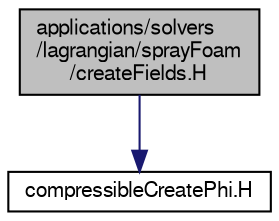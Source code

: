 digraph "applications/solvers/lagrangian/sprayFoam/createFields.H"
{
  bgcolor="transparent";
  edge [fontname="FreeSans",fontsize="10",labelfontname="FreeSans",labelfontsize="10"];
  node [fontname="FreeSans",fontsize="10",shape=record];
  Node0 [label="applications/solvers\l/lagrangian/sprayFoam\l/createFields.H",height=0.2,width=0.4,color="black", fillcolor="grey75", style="filled", fontcolor="black"];
  Node0 -> Node1 [color="midnightblue",fontsize="10",style="solid",fontname="FreeSans"];
  Node1 [label="compressibleCreatePhi.H",height=0.2,width=0.4,color="black",URL="$a01193.html",tooltip="Creates and initialises the face-flux field phi. "];
}
